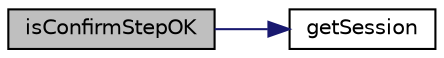 digraph "isConfirmStepOK"
{
  edge [fontname="Helvetica",fontsize="10",labelfontname="Helvetica",labelfontsize="10"];
  node [fontname="Helvetica",fontsize="10",shape=record];
  rankdir="LR";
  Node1 [label="isConfirmStepOK",height=0.2,width=0.4,color="black", fillcolor="grey75", style="filled", fontcolor="black"];
  Node1 -> Node2 [color="midnightblue",fontsize="10",style="solid",fontname="Helvetica"];
  Node2 [label="getSession",height=0.2,width=0.4,color="black", fillcolor="white", style="filled",URL="$class_s_s_checkout_controller.html#ae6ad3c8f4d8953bfbcb6cfdfce8fedb5",tooltip="get Value from Session "];
}
